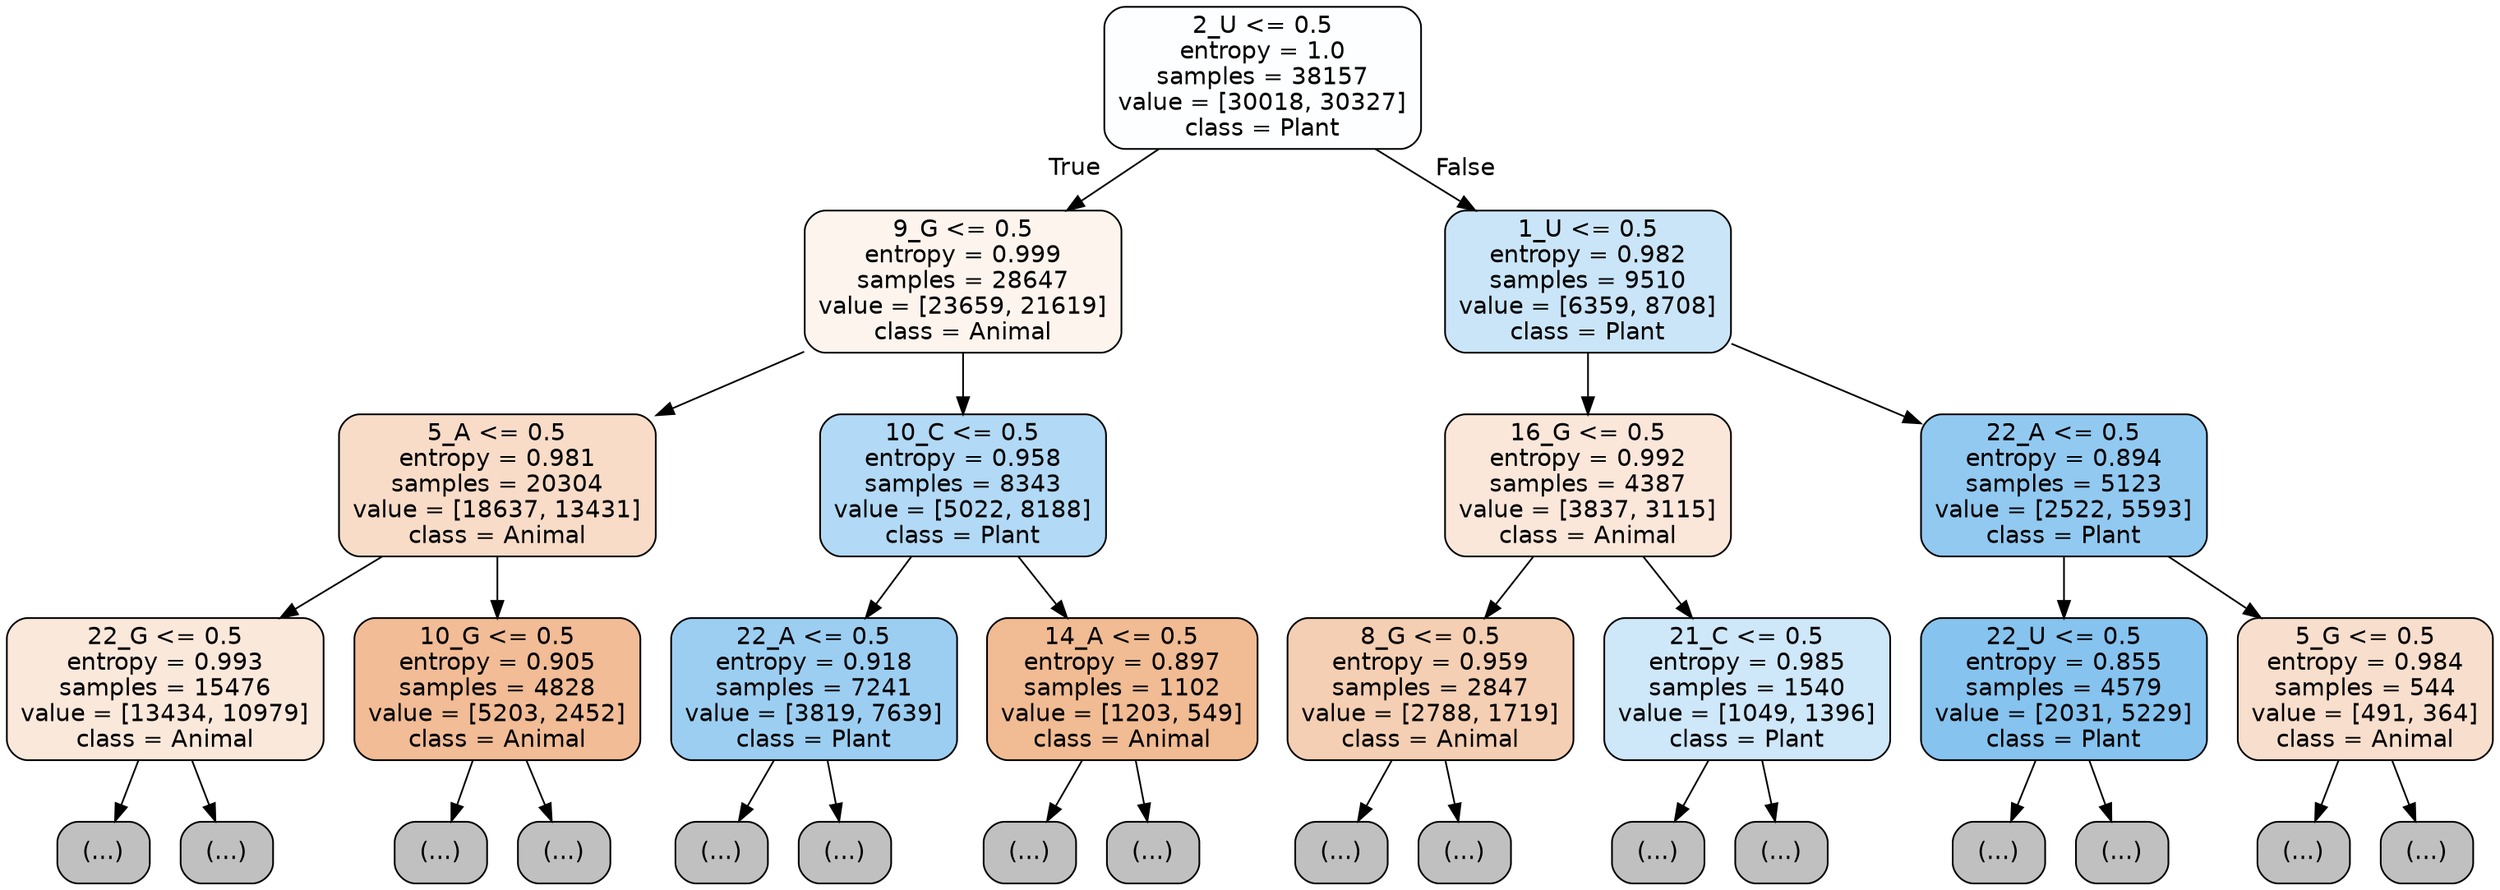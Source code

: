 digraph Tree {
node [shape=box, style="filled, rounded", color="black", fontname="helvetica"] ;
edge [fontname="helvetica"] ;
0 [label="2_U <= 0.5\nentropy = 1.0\nsamples = 38157\nvalue = [30018, 30327]\nclass = Plant", fillcolor="#fdfeff"] ;
1 [label="9_G <= 0.5\nentropy = 0.999\nsamples = 28647\nvalue = [23659, 21619]\nclass = Animal", fillcolor="#fdf4ee"] ;
0 -> 1 [labeldistance=2.5, labelangle=45, headlabel="True"] ;
2 [label="5_A <= 0.5\nentropy = 0.981\nsamples = 20304\nvalue = [18637, 13431]\nclass = Animal", fillcolor="#f8dcc8"] ;
1 -> 2 ;
3 [label="22_G <= 0.5\nentropy = 0.993\nsamples = 15476\nvalue = [13434, 10979]\nclass = Animal", fillcolor="#fae8db"] ;
2 -> 3 ;
4 [label="(...)", fillcolor="#C0C0C0"] ;
3 -> 4 ;
6199 [label="(...)", fillcolor="#C0C0C0"] ;
3 -> 6199 ;
7008 [label="10_G <= 0.5\nentropy = 0.905\nsamples = 4828\nvalue = [5203, 2452]\nclass = Animal", fillcolor="#f1bc96"] ;
2 -> 7008 ;
7009 [label="(...)", fillcolor="#C0C0C0"] ;
7008 -> 7009 ;
8708 [label="(...)", fillcolor="#C0C0C0"] ;
7008 -> 8708 ;
9347 [label="10_C <= 0.5\nentropy = 0.958\nsamples = 8343\nvalue = [5022, 8188]\nclass = Plant", fillcolor="#b2d9f5"] ;
1 -> 9347 ;
9348 [label="22_A <= 0.5\nentropy = 0.918\nsamples = 7241\nvalue = [3819, 7639]\nclass = Plant", fillcolor="#9ccef2"] ;
9347 -> 9348 ;
9349 [label="(...)", fillcolor="#C0C0C0"] ;
9348 -> 9349 ;
11714 [label="(...)", fillcolor="#C0C0C0"] ;
9348 -> 11714 ;
12013 [label="14_A <= 0.5\nentropy = 0.897\nsamples = 1102\nvalue = [1203, 549]\nclass = Animal", fillcolor="#f1bb93"] ;
9347 -> 12013 ;
12014 [label="(...)", fillcolor="#C0C0C0"] ;
12013 -> 12014 ;
12489 [label="(...)", fillcolor="#C0C0C0"] ;
12013 -> 12489 ;
12632 [label="1_U <= 0.5\nentropy = 0.982\nsamples = 9510\nvalue = [6359, 8708]\nclass = Plant", fillcolor="#cae5f8"] ;
0 -> 12632 [labeldistance=2.5, labelangle=-45, headlabel="False"] ;
12633 [label="16_G <= 0.5\nentropy = 0.992\nsamples = 4387\nvalue = [3837, 3115]\nclass = Animal", fillcolor="#fae7da"] ;
12632 -> 12633 ;
12634 [label="8_G <= 0.5\nentropy = 0.959\nsamples = 2847\nvalue = [2788, 1719]\nclass = Animal", fillcolor="#f5cfb3"] ;
12633 -> 12634 ;
12635 [label="(...)", fillcolor="#C0C0C0"] ;
12634 -> 12635 ;
13924 [label="(...)", fillcolor="#C0C0C0"] ;
12634 -> 13924 ;
14379 [label="21_C <= 0.5\nentropy = 0.985\nsamples = 1540\nvalue = [1049, 1396]\nclass = Plant", fillcolor="#cee7f9"] ;
12633 -> 14379 ;
14380 [label="(...)", fillcolor="#C0C0C0"] ;
14379 -> 14380 ;
14881 [label="(...)", fillcolor="#C0C0C0"] ;
14379 -> 14881 ;
15016 [label="22_A <= 0.5\nentropy = 0.894\nsamples = 5123\nvalue = [2522, 5593]\nclass = Plant", fillcolor="#92c9f1"] ;
12632 -> 15016 ;
15017 [label="22_U <= 0.5\nentropy = 0.855\nsamples = 4579\nvalue = [2031, 5229]\nclass = Plant", fillcolor="#86c3ef"] ;
15016 -> 15017 ;
15018 [label="(...)", fillcolor="#C0C0C0"] ;
15017 -> 15018 ;
16445 [label="(...)", fillcolor="#C0C0C0"] ;
15017 -> 16445 ;
16706 [label="5_G <= 0.5\nentropy = 0.984\nsamples = 544\nvalue = [491, 364]\nclass = Animal", fillcolor="#f8decc"] ;
15016 -> 16706 ;
16707 [label="(...)", fillcolor="#C0C0C0"] ;
16706 -> 16707 ;
16872 [label="(...)", fillcolor="#C0C0C0"] ;
16706 -> 16872 ;
}